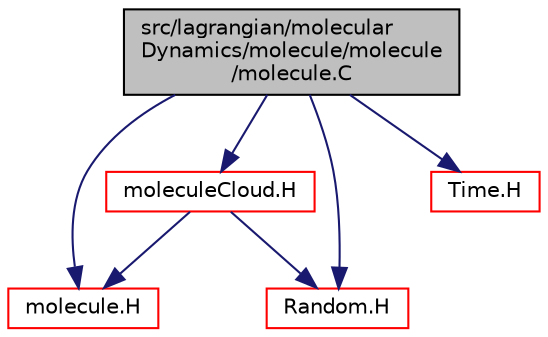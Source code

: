 digraph "src/lagrangian/molecularDynamics/molecule/molecule/molecule.C"
{
  bgcolor="transparent";
  edge [fontname="Helvetica",fontsize="10",labelfontname="Helvetica",labelfontsize="10"];
  node [fontname="Helvetica",fontsize="10",shape=record];
  Node0 [label="src/lagrangian/molecular\lDynamics/molecule/molecule\l/molecule.C",height=0.2,width=0.4,color="black", fillcolor="grey75", style="filled", fontcolor="black"];
  Node0 -> Node1 [color="midnightblue",fontsize="10",style="solid",fontname="Helvetica"];
  Node1 [label="moleculeCloud.H",height=0.2,width=0.4,color="red",URL="$a07136.html"];
  Node1 -> Node239 [color="midnightblue",fontsize="10",style="solid",fontname="Helvetica"];
  Node239 [label="molecule.H",height=0.2,width=0.4,color="red",URL="$a07124.html"];
  Node1 -> Node246 [color="midnightblue",fontsize="10",style="solid",fontname="Helvetica"];
  Node246 [label="Random.H",height=0.2,width=0.4,color="red",URL="$a13259.html"];
  Node0 -> Node239 [color="midnightblue",fontsize="10",style="solid",fontname="Helvetica"];
  Node0 -> Node246 [color="midnightblue",fontsize="10",style="solid",fontname="Helvetica"];
  Node0 -> Node277 [color="midnightblue",fontsize="10",style="solid",fontname="Helvetica"];
  Node277 [label="Time.H",height=0.2,width=0.4,color="red",URL="$a10025.html"];
}
